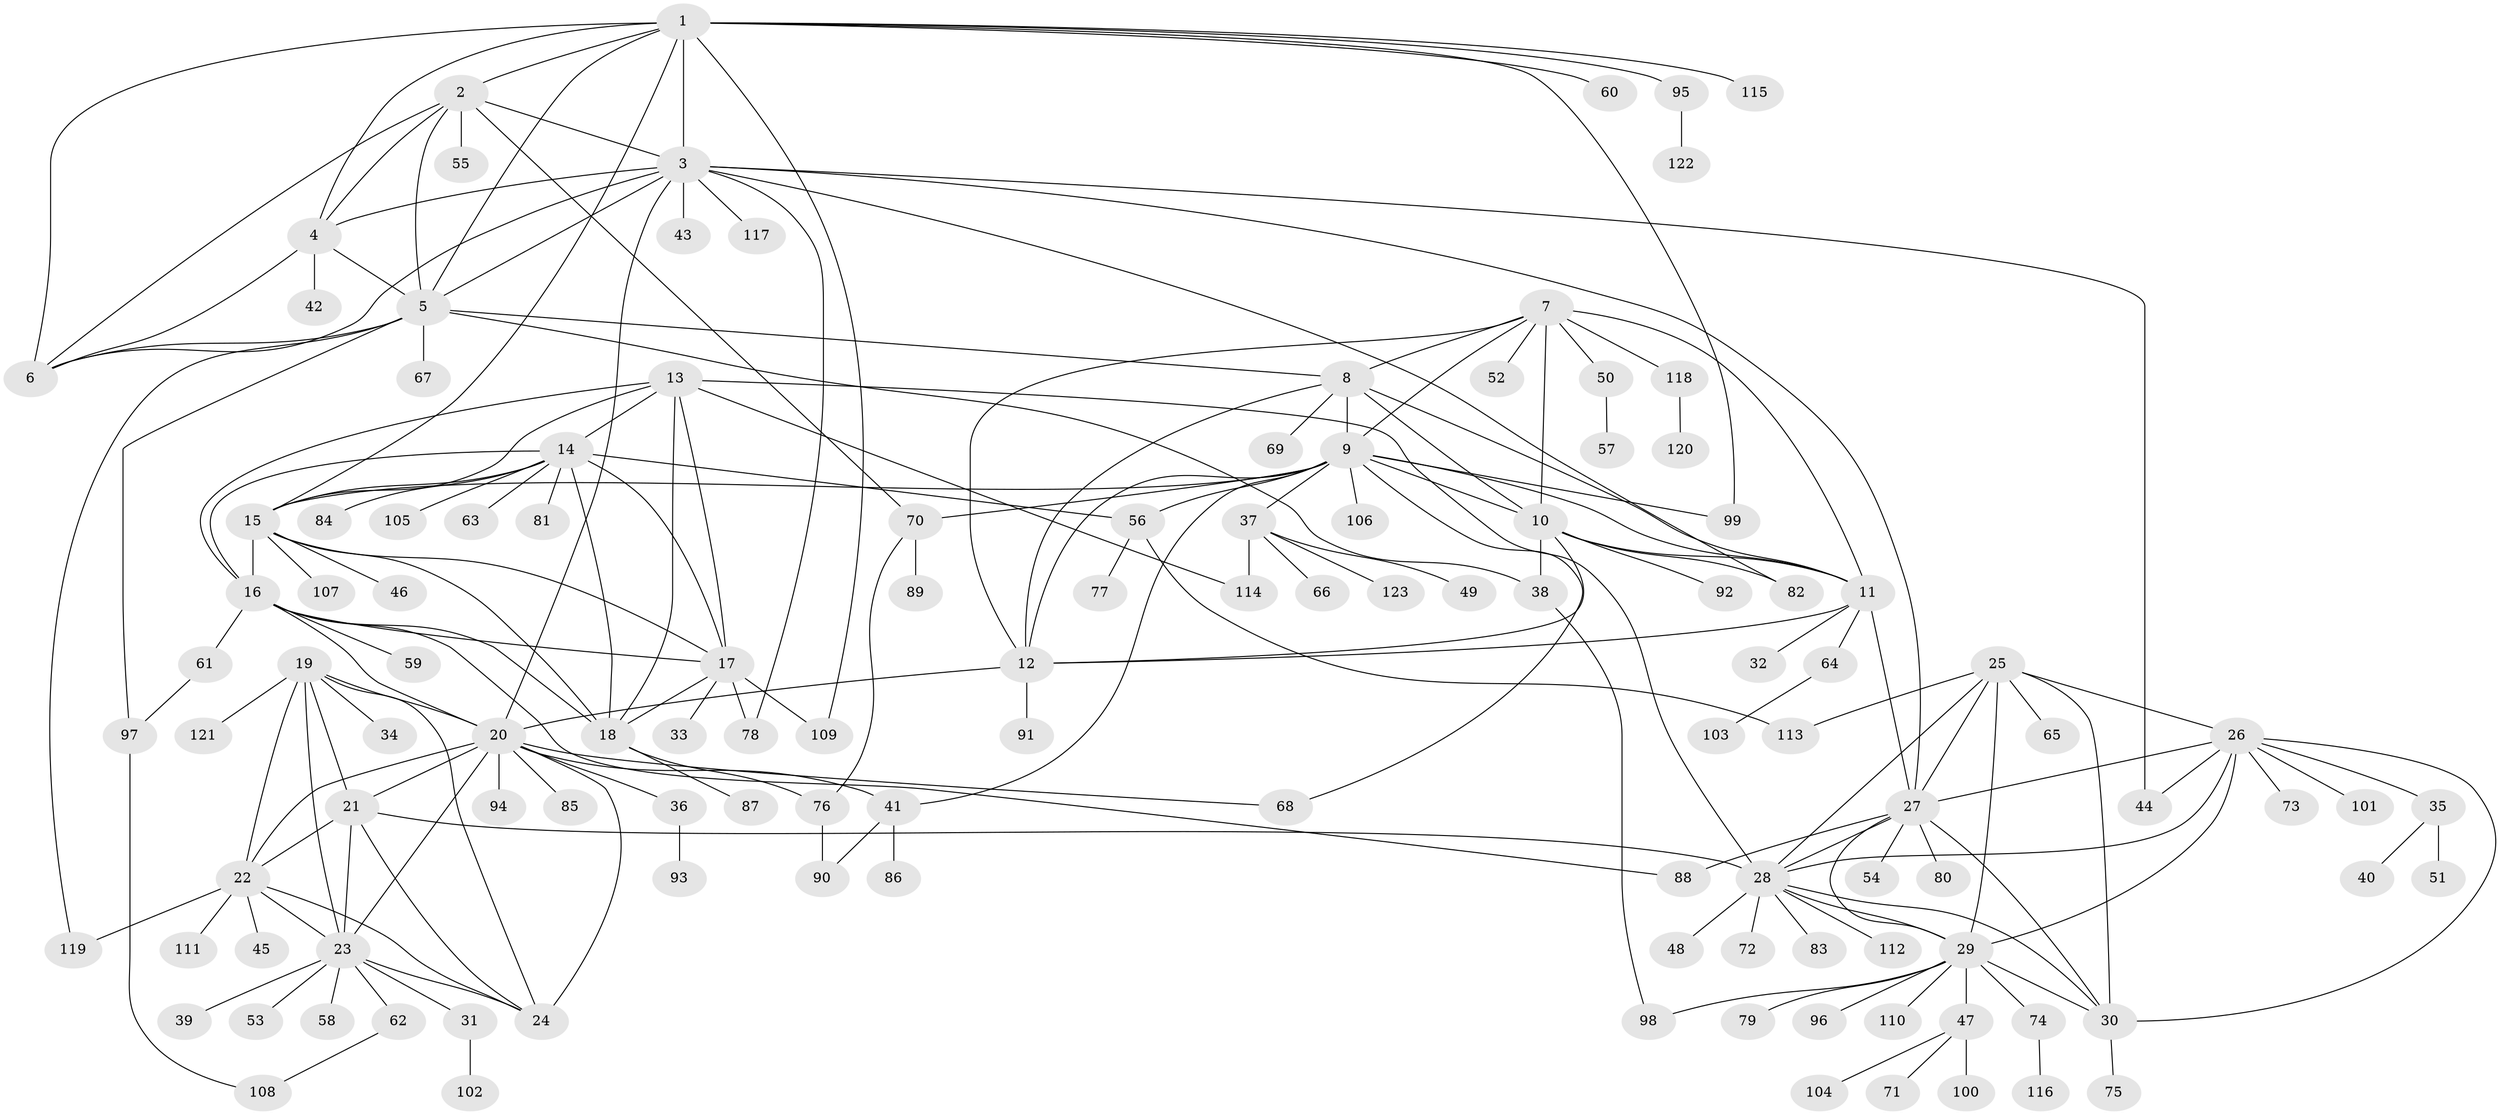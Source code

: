 // coarse degree distribution, {11: 0.031914893617021274, 9: 0.06382978723404255, 4: 0.031914893617021274, 12: 0.010638297872340425, 6: 0.0425531914893617, 10: 0.031914893617021274, 7: 0.02127659574468085, 5: 0.02127659574468085, 1: 0.5319148936170213, 2: 0.1595744680851064, 3: 0.05319148936170213}
// Generated by graph-tools (version 1.1) at 2025/24/03/03/25 07:24:12]
// undirected, 123 vertices, 197 edges
graph export_dot {
graph [start="1"]
  node [color=gray90,style=filled];
  1;
  2;
  3;
  4;
  5;
  6;
  7;
  8;
  9;
  10;
  11;
  12;
  13;
  14;
  15;
  16;
  17;
  18;
  19;
  20;
  21;
  22;
  23;
  24;
  25;
  26;
  27;
  28;
  29;
  30;
  31;
  32;
  33;
  34;
  35;
  36;
  37;
  38;
  39;
  40;
  41;
  42;
  43;
  44;
  45;
  46;
  47;
  48;
  49;
  50;
  51;
  52;
  53;
  54;
  55;
  56;
  57;
  58;
  59;
  60;
  61;
  62;
  63;
  64;
  65;
  66;
  67;
  68;
  69;
  70;
  71;
  72;
  73;
  74;
  75;
  76;
  77;
  78;
  79;
  80;
  81;
  82;
  83;
  84;
  85;
  86;
  87;
  88;
  89;
  90;
  91;
  92;
  93;
  94;
  95;
  96;
  97;
  98;
  99;
  100;
  101;
  102;
  103;
  104;
  105;
  106;
  107;
  108;
  109;
  110;
  111;
  112;
  113;
  114;
  115;
  116;
  117;
  118;
  119;
  120;
  121;
  122;
  123;
  1 -- 2;
  1 -- 3;
  1 -- 4;
  1 -- 5;
  1 -- 6;
  1 -- 15;
  1 -- 60;
  1 -- 95;
  1 -- 99;
  1 -- 109;
  1 -- 115;
  2 -- 3;
  2 -- 4;
  2 -- 5;
  2 -- 6;
  2 -- 55;
  2 -- 70;
  3 -- 4;
  3 -- 5;
  3 -- 6;
  3 -- 20;
  3 -- 27;
  3 -- 43;
  3 -- 44;
  3 -- 78;
  3 -- 82;
  3 -- 117;
  4 -- 5;
  4 -- 6;
  4 -- 42;
  5 -- 6;
  5 -- 8;
  5 -- 38;
  5 -- 67;
  5 -- 97;
  5 -- 119;
  7 -- 8;
  7 -- 9;
  7 -- 10;
  7 -- 11;
  7 -- 12;
  7 -- 50;
  7 -- 52;
  7 -- 118;
  8 -- 9;
  8 -- 10;
  8 -- 11;
  8 -- 12;
  8 -- 69;
  9 -- 10;
  9 -- 11;
  9 -- 12;
  9 -- 15;
  9 -- 37;
  9 -- 41;
  9 -- 56;
  9 -- 68;
  9 -- 70;
  9 -- 99;
  9 -- 106;
  10 -- 11;
  10 -- 12;
  10 -- 38;
  10 -- 82;
  10 -- 92;
  11 -- 12;
  11 -- 27;
  11 -- 32;
  11 -- 64;
  12 -- 20;
  12 -- 91;
  13 -- 14;
  13 -- 15;
  13 -- 16;
  13 -- 17;
  13 -- 18;
  13 -- 28;
  13 -- 114;
  14 -- 15;
  14 -- 16;
  14 -- 17;
  14 -- 18;
  14 -- 56;
  14 -- 63;
  14 -- 81;
  14 -- 84;
  14 -- 105;
  15 -- 16;
  15 -- 17;
  15 -- 18;
  15 -- 46;
  15 -- 107;
  16 -- 17;
  16 -- 18;
  16 -- 20;
  16 -- 59;
  16 -- 61;
  16 -- 88;
  17 -- 18;
  17 -- 33;
  17 -- 78;
  17 -- 109;
  18 -- 76;
  18 -- 87;
  19 -- 20;
  19 -- 21;
  19 -- 22;
  19 -- 23;
  19 -- 24;
  19 -- 34;
  19 -- 121;
  20 -- 21;
  20 -- 22;
  20 -- 23;
  20 -- 24;
  20 -- 36;
  20 -- 41;
  20 -- 68;
  20 -- 85;
  20 -- 94;
  21 -- 22;
  21 -- 23;
  21 -- 24;
  21 -- 28;
  22 -- 23;
  22 -- 24;
  22 -- 45;
  22 -- 111;
  22 -- 119;
  23 -- 24;
  23 -- 31;
  23 -- 39;
  23 -- 53;
  23 -- 58;
  23 -- 62;
  25 -- 26;
  25 -- 27;
  25 -- 28;
  25 -- 29;
  25 -- 30;
  25 -- 65;
  25 -- 113;
  26 -- 27;
  26 -- 28;
  26 -- 29;
  26 -- 30;
  26 -- 35;
  26 -- 44;
  26 -- 73;
  26 -- 101;
  27 -- 28;
  27 -- 29;
  27 -- 30;
  27 -- 54;
  27 -- 80;
  27 -- 88;
  28 -- 29;
  28 -- 30;
  28 -- 48;
  28 -- 72;
  28 -- 83;
  28 -- 112;
  29 -- 30;
  29 -- 47;
  29 -- 74;
  29 -- 79;
  29 -- 96;
  29 -- 98;
  29 -- 110;
  30 -- 75;
  31 -- 102;
  35 -- 40;
  35 -- 51;
  36 -- 93;
  37 -- 49;
  37 -- 66;
  37 -- 114;
  37 -- 123;
  38 -- 98;
  41 -- 86;
  41 -- 90;
  47 -- 71;
  47 -- 100;
  47 -- 104;
  50 -- 57;
  56 -- 77;
  56 -- 113;
  61 -- 97;
  62 -- 108;
  64 -- 103;
  70 -- 76;
  70 -- 89;
  74 -- 116;
  76 -- 90;
  95 -- 122;
  97 -- 108;
  118 -- 120;
}
